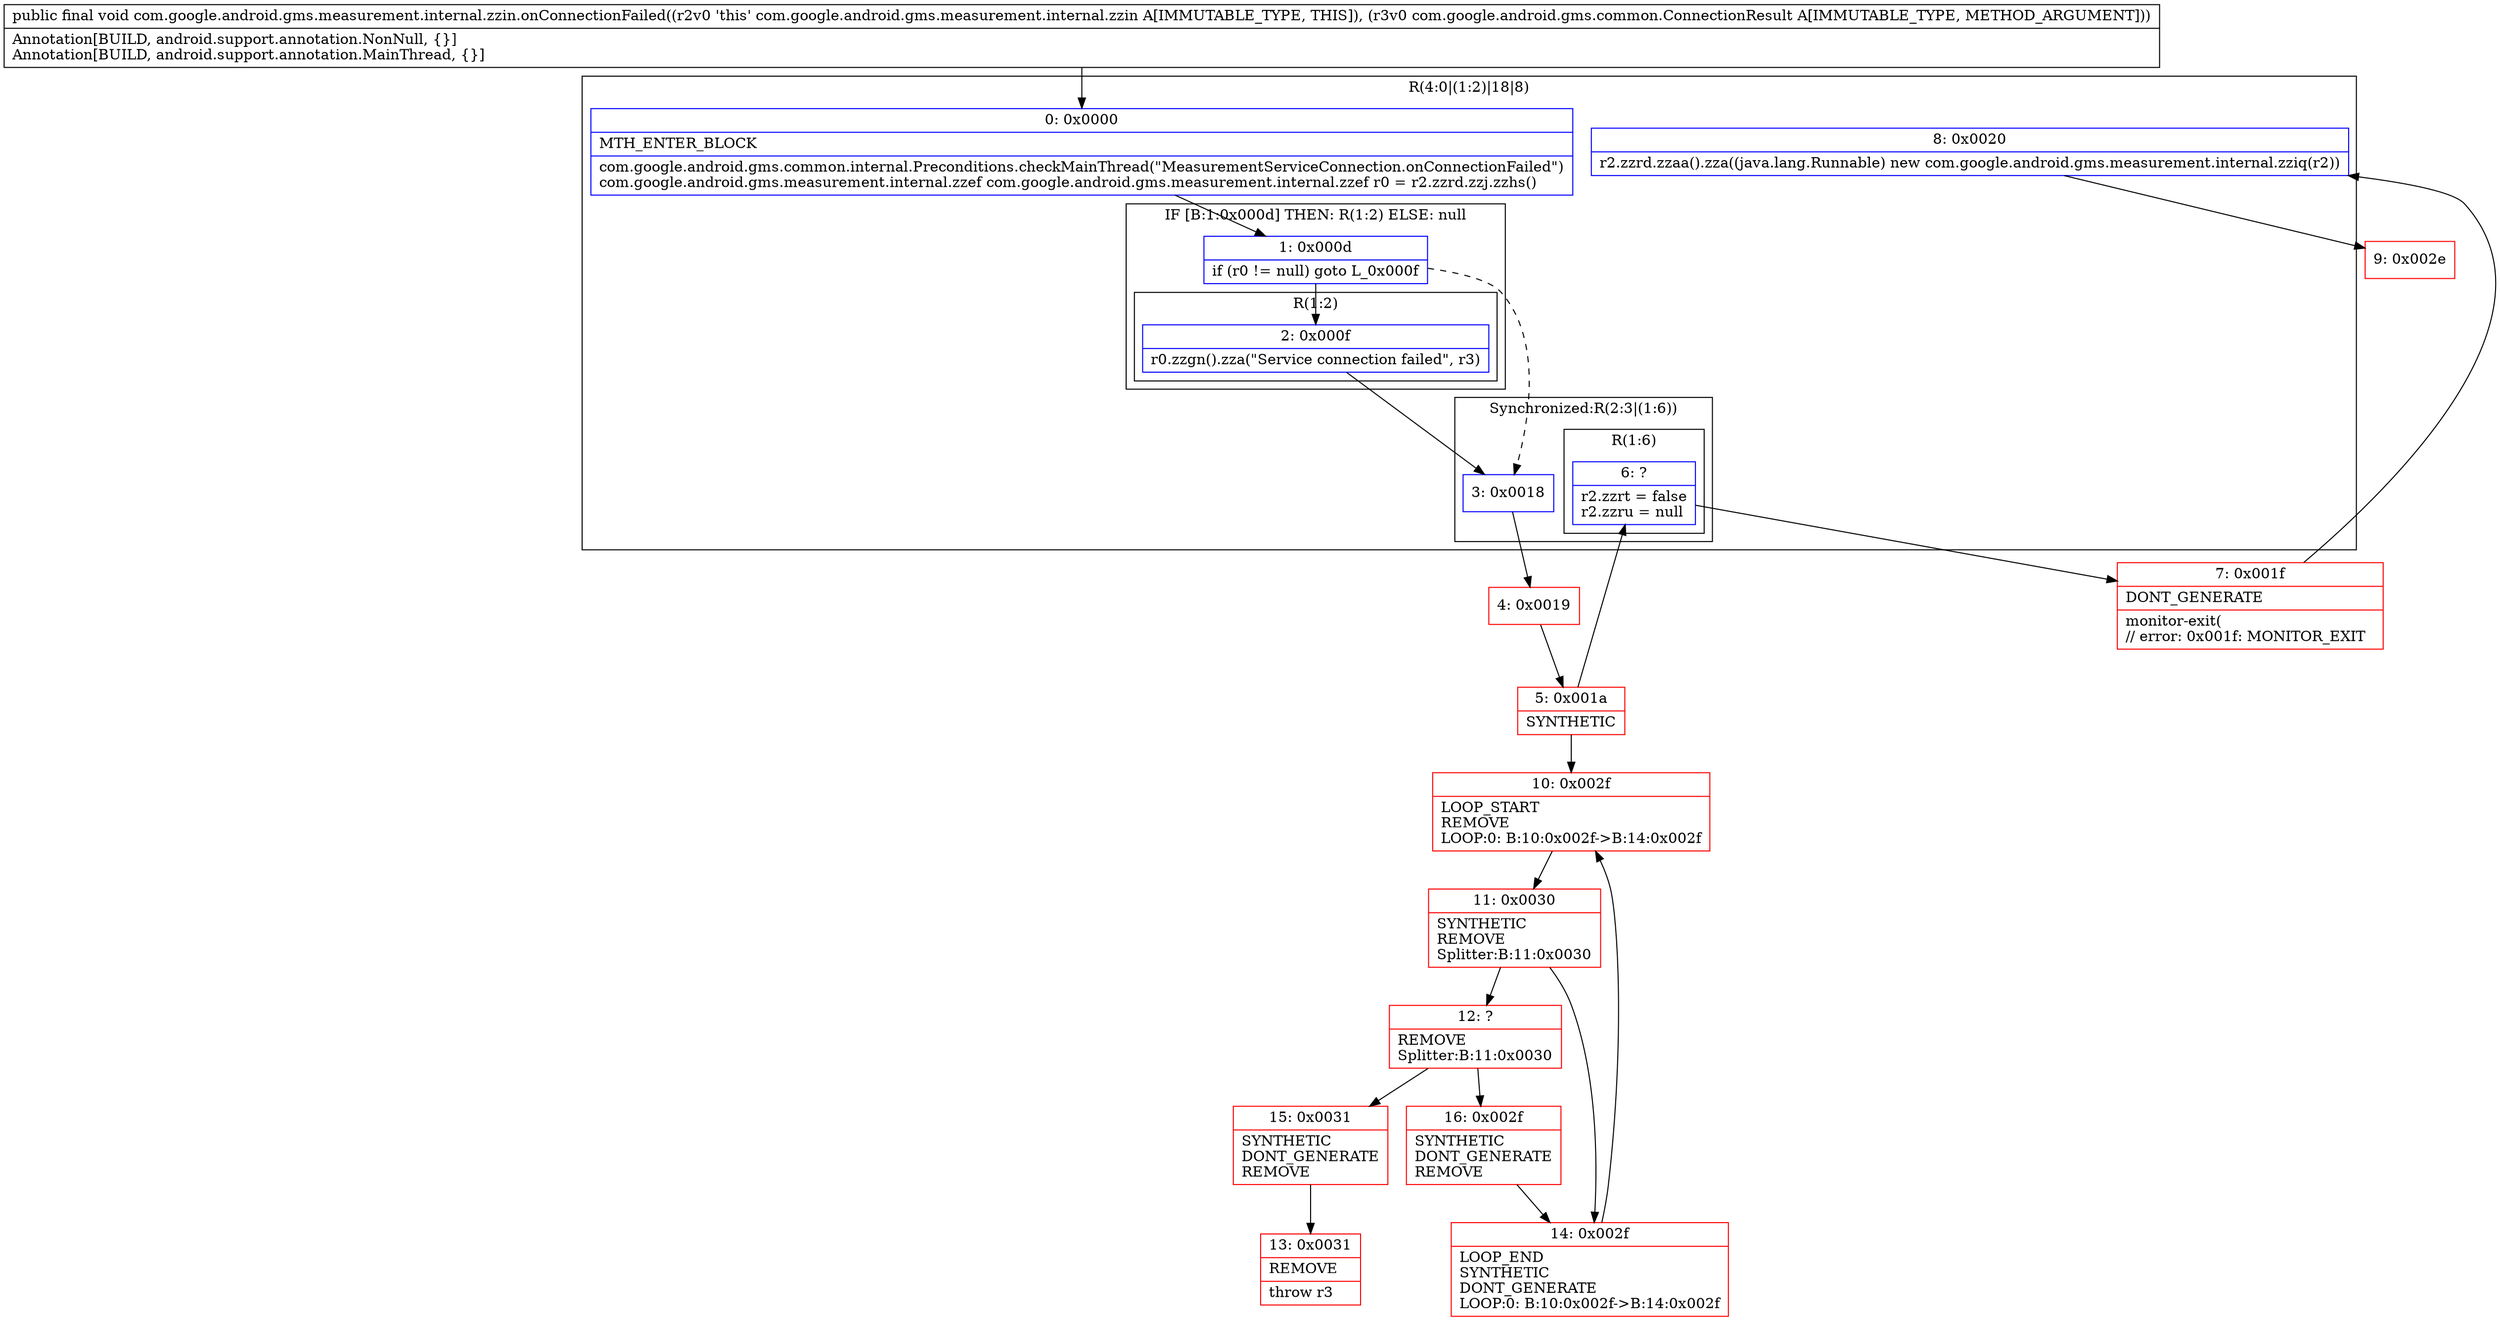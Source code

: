 digraph "CFG forcom.google.android.gms.measurement.internal.zzin.onConnectionFailed(Lcom\/google\/android\/gms\/common\/ConnectionResult;)V" {
subgraph cluster_Region_2047293000 {
label = "R(4:0|(1:2)|18|8)";
node [shape=record,color=blue];
Node_0 [shape=record,label="{0\:\ 0x0000|MTH_ENTER_BLOCK\l|com.google.android.gms.common.internal.Preconditions.checkMainThread(\"MeasurementServiceConnection.onConnectionFailed\")\lcom.google.android.gms.measurement.internal.zzef com.google.android.gms.measurement.internal.zzef r0 = r2.zzrd.zzj.zzhs()\l}"];
subgraph cluster_IfRegion_1651764307 {
label = "IF [B:1:0x000d] THEN: R(1:2) ELSE: null";
node [shape=record,color=blue];
Node_1 [shape=record,label="{1\:\ 0x000d|if (r0 != null) goto L_0x000f\l}"];
subgraph cluster_Region_1450223548 {
label = "R(1:2)";
node [shape=record,color=blue];
Node_2 [shape=record,label="{2\:\ 0x000f|r0.zzgn().zza(\"Service connection failed\", r3)\l}"];
}
}
subgraph cluster_SynchronizedRegion_1080113321 {
label = "Synchronized:R(2:3|(1:6))";
node [shape=record,color=blue];
Node_3 [shape=record,label="{3\:\ 0x0018}"];
subgraph cluster_Region_1949193333 {
label = "R(1:6)";
node [shape=record,color=blue];
Node_6 [shape=record,label="{6\:\ ?|r2.zzrt = false\lr2.zzru = null\l}"];
}
}
Node_8 [shape=record,label="{8\:\ 0x0020|r2.zzrd.zzaa().zza((java.lang.Runnable) new com.google.android.gms.measurement.internal.zziq(r2))\l}"];
}
Node_4 [shape=record,color=red,label="{4\:\ 0x0019}"];
Node_5 [shape=record,color=red,label="{5\:\ 0x001a|SYNTHETIC\l}"];
Node_7 [shape=record,color=red,label="{7\:\ 0x001f|DONT_GENERATE\l|monitor\-exit(\l\/\/ error: 0x001f: MONITOR_EXIT  \l}"];
Node_9 [shape=record,color=red,label="{9\:\ 0x002e}"];
Node_10 [shape=record,color=red,label="{10\:\ 0x002f|LOOP_START\lREMOVE\lLOOP:0: B:10:0x002f\-\>B:14:0x002f\l}"];
Node_11 [shape=record,color=red,label="{11\:\ 0x0030|SYNTHETIC\lREMOVE\lSplitter:B:11:0x0030\l}"];
Node_12 [shape=record,color=red,label="{12\:\ ?|REMOVE\lSplitter:B:11:0x0030\l}"];
Node_13 [shape=record,color=red,label="{13\:\ 0x0031|REMOVE\l|throw r3\l}"];
Node_14 [shape=record,color=red,label="{14\:\ 0x002f|LOOP_END\lSYNTHETIC\lDONT_GENERATE\lLOOP:0: B:10:0x002f\-\>B:14:0x002f\l}"];
Node_15 [shape=record,color=red,label="{15\:\ 0x0031|SYNTHETIC\lDONT_GENERATE\lREMOVE\l}"];
Node_16 [shape=record,color=red,label="{16\:\ 0x002f|SYNTHETIC\lDONT_GENERATE\lREMOVE\l}"];
MethodNode[shape=record,label="{public final void com.google.android.gms.measurement.internal.zzin.onConnectionFailed((r2v0 'this' com.google.android.gms.measurement.internal.zzin A[IMMUTABLE_TYPE, THIS]), (r3v0 com.google.android.gms.common.ConnectionResult A[IMMUTABLE_TYPE, METHOD_ARGUMENT]))  | Annotation[BUILD, android.support.annotation.NonNull, \{\}]\lAnnotation[BUILD, android.support.annotation.MainThread, \{\}]\l}"];
MethodNode -> Node_0;
Node_0 -> Node_1;
Node_1 -> Node_2;
Node_1 -> Node_3[style=dashed];
Node_2 -> Node_3;
Node_3 -> Node_4;
Node_6 -> Node_7;
Node_8 -> Node_9;
Node_4 -> Node_5;
Node_5 -> Node_6;
Node_5 -> Node_10;
Node_7 -> Node_8;
Node_10 -> Node_11;
Node_11 -> Node_12;
Node_11 -> Node_14;
Node_12 -> Node_15;
Node_12 -> Node_16;
Node_14 -> Node_10;
Node_15 -> Node_13;
Node_16 -> Node_14;
}

